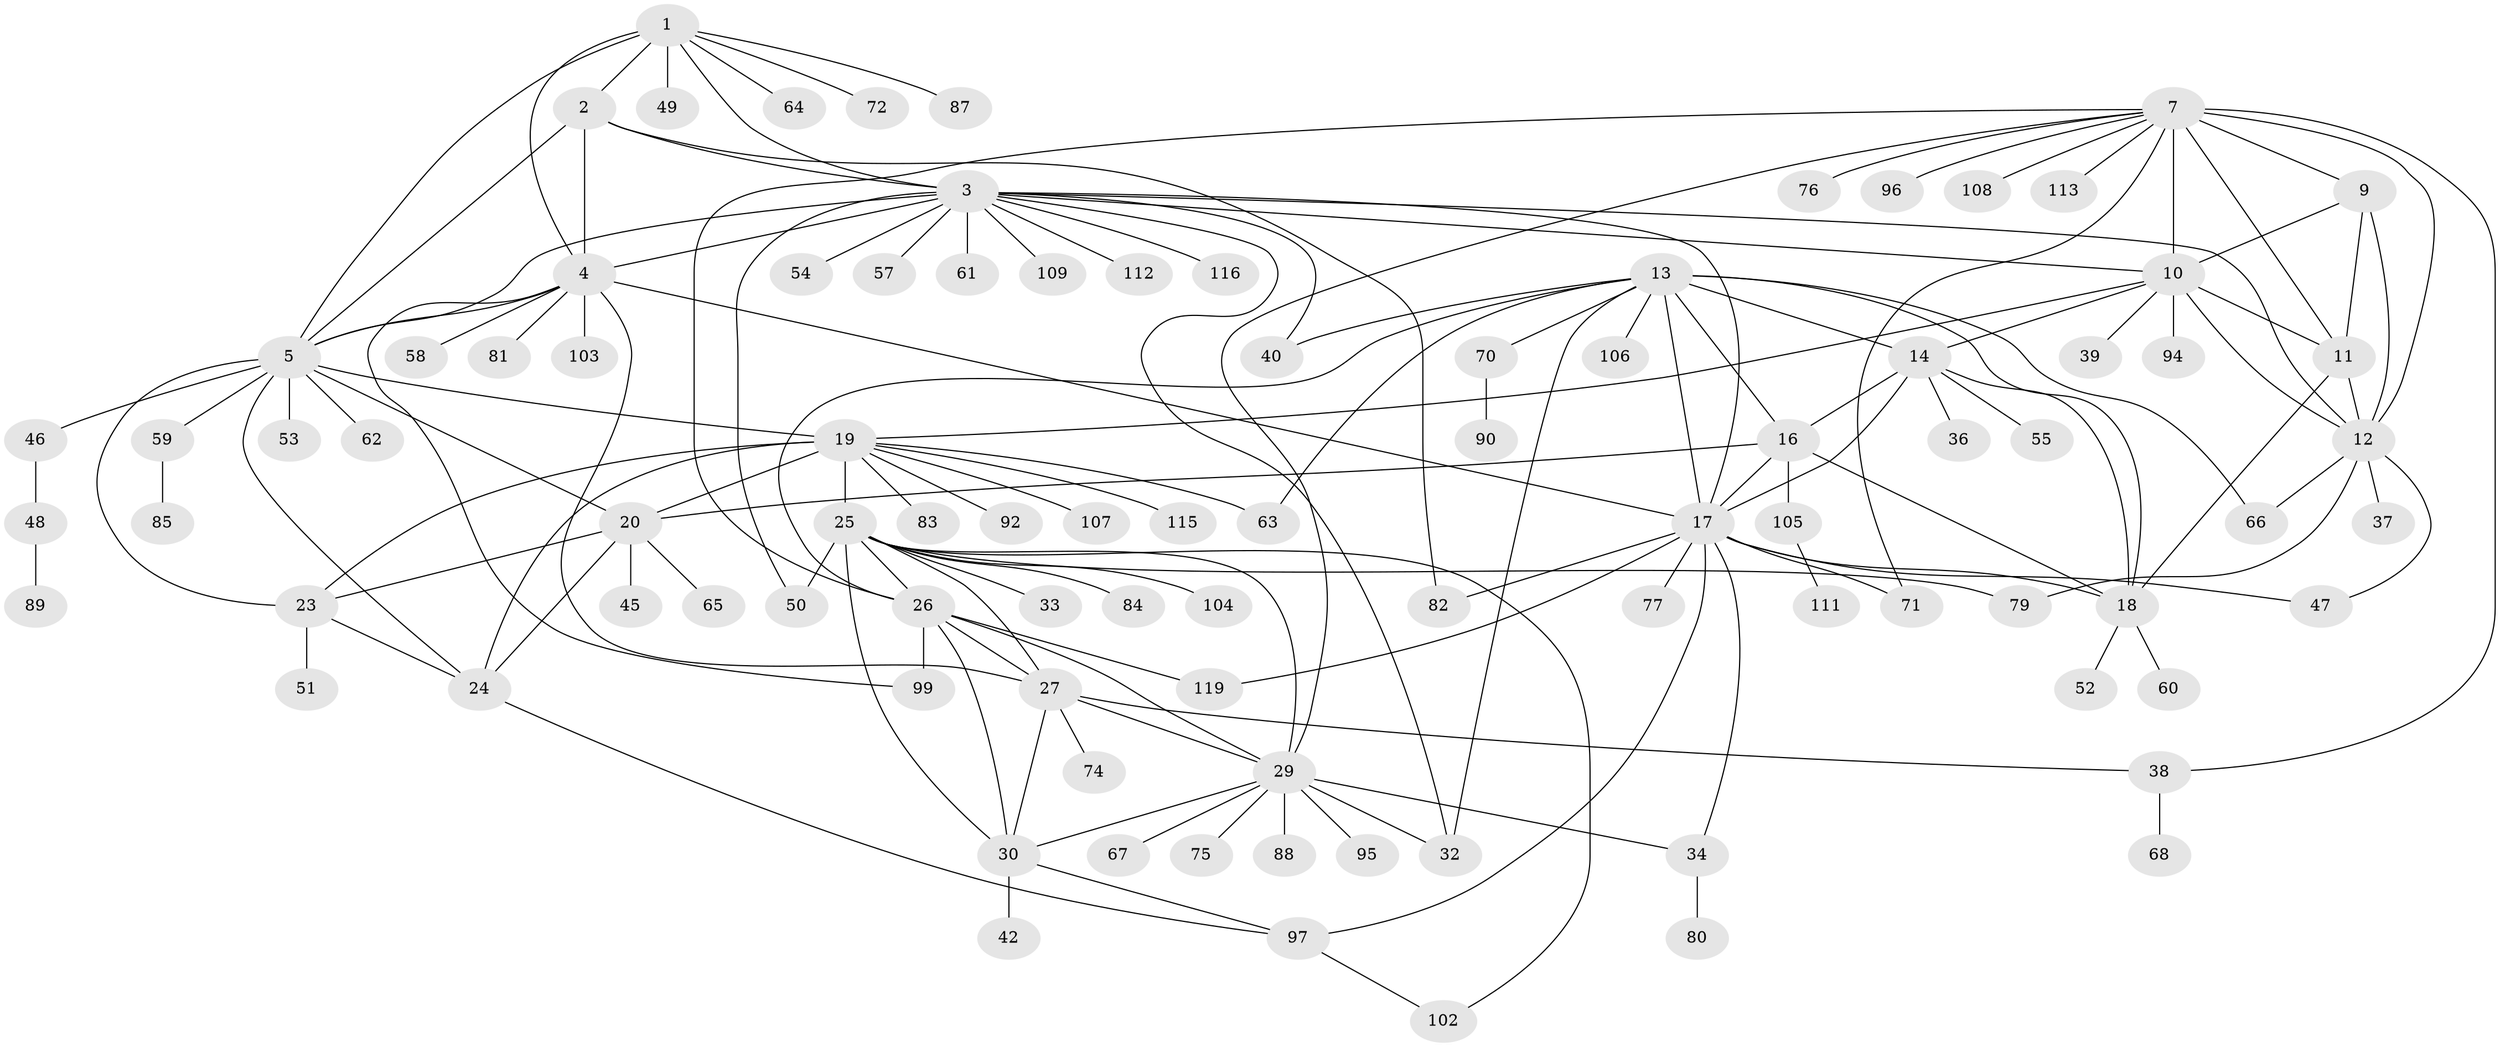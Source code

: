 // original degree distribution, {9: 0.049586776859504134, 5: 0.01652892561983471, 17: 0.008264462809917356, 12: 0.008264462809917356, 7: 0.04132231404958678, 6: 0.03305785123966942, 11: 0.03305785123966942, 8: 0.04132231404958678, 13: 0.01652892561983471, 1: 0.5041322314049587, 3: 0.04132231404958678, 4: 0.024793388429752067, 2: 0.18181818181818182}
// Generated by graph-tools (version 1.1) at 2025/42/03/06/25 10:42:09]
// undirected, 94 vertices, 150 edges
graph export_dot {
graph [start="1"]
  node [color=gray90,style=filled];
  1;
  2 [super="+6"];
  3 [super="+44"];
  4 [super="+86"];
  5 [super="+22"];
  7 [super="+8"];
  9;
  10 [super="+93"];
  11 [super="+35"];
  12 [super="+121"];
  13 [super="+15"];
  14 [super="+101"];
  16 [super="+31"];
  17 [super="+43"];
  18;
  19 [super="+21"];
  20 [super="+73"];
  23;
  24;
  25 [super="+28"];
  26 [super="+98"];
  27 [super="+69"];
  29 [super="+91"];
  30 [super="+100"];
  32 [super="+56"];
  33;
  34 [super="+41"];
  36;
  37;
  38 [super="+118"];
  39;
  40;
  42;
  45;
  46;
  47;
  48 [super="+114"];
  49;
  50;
  51 [super="+110"];
  52;
  53;
  54;
  55;
  57;
  58;
  59;
  60;
  61;
  62;
  63;
  64 [super="+78"];
  65;
  66;
  67;
  68;
  70;
  71;
  72;
  74;
  75;
  76;
  77;
  79;
  80;
  81;
  82;
  83;
  84;
  85;
  87;
  88;
  89;
  90 [super="+117"];
  92;
  94;
  95;
  96;
  97;
  99;
  102;
  103;
  104;
  105 [super="+120"];
  106;
  107;
  108;
  109;
  111;
  112;
  113;
  115;
  116;
  119;
  1 -- 2 [weight=2];
  1 -- 3;
  1 -- 4;
  1 -- 5;
  1 -- 49;
  1 -- 64;
  1 -- 72;
  1 -- 87;
  2 -- 3 [weight=2];
  2 -- 4 [weight=2];
  2 -- 5 [weight=2];
  2 -- 82;
  3 -- 4;
  3 -- 5;
  3 -- 12;
  3 -- 32;
  3 -- 40;
  3 -- 50;
  3 -- 54;
  3 -- 57;
  3 -- 61;
  3 -- 109;
  3 -- 112;
  3 -- 116;
  3 -- 10;
  3 -- 17;
  4 -- 5;
  4 -- 17;
  4 -- 27;
  4 -- 58;
  4 -- 81;
  4 -- 99;
  4 -- 103;
  5 -- 46;
  5 -- 19 [weight=2];
  5 -- 20;
  5 -- 53;
  5 -- 23;
  5 -- 24;
  5 -- 59;
  5 -- 62;
  7 -- 9 [weight=2];
  7 -- 10 [weight=2];
  7 -- 11 [weight=2];
  7 -- 12 [weight=2];
  7 -- 29;
  7 -- 96;
  7 -- 38;
  7 -- 71;
  7 -- 76;
  7 -- 108;
  7 -- 113;
  7 -- 26;
  9 -- 10;
  9 -- 11;
  9 -- 12;
  10 -- 11;
  10 -- 12;
  10 -- 39;
  10 -- 94;
  10 -- 14;
  10 -- 19;
  11 -- 12;
  11 -- 18;
  12 -- 37;
  12 -- 47;
  12 -- 66;
  12 -- 79;
  13 -- 14 [weight=2];
  13 -- 16 [weight=2];
  13 -- 17 [weight=2];
  13 -- 18 [weight=2];
  13 -- 26;
  13 -- 63;
  13 -- 106;
  13 -- 66;
  13 -- 70;
  13 -- 40;
  13 -- 32;
  14 -- 16;
  14 -- 17;
  14 -- 18;
  14 -- 36;
  14 -- 55;
  16 -- 17;
  16 -- 18;
  16 -- 20;
  16 -- 105;
  17 -- 18;
  17 -- 34;
  17 -- 47;
  17 -- 71;
  17 -- 77;
  17 -- 82;
  17 -- 119;
  17 -- 97;
  18 -- 52;
  18 -- 60;
  19 -- 20 [weight=2];
  19 -- 23 [weight=2];
  19 -- 24 [weight=2];
  19 -- 107;
  19 -- 83;
  19 -- 115;
  19 -- 92;
  19 -- 63;
  19 -- 25;
  20 -- 23;
  20 -- 24;
  20 -- 45;
  20 -- 65;
  23 -- 24;
  23 -- 51;
  24 -- 97;
  25 -- 26 [weight=2];
  25 -- 27 [weight=2];
  25 -- 29 [weight=2];
  25 -- 30 [weight=2];
  25 -- 79;
  25 -- 102;
  25 -- 104;
  25 -- 33;
  25 -- 50;
  25 -- 84;
  26 -- 27;
  26 -- 29;
  26 -- 30;
  26 -- 99;
  26 -- 119;
  27 -- 29;
  27 -- 30;
  27 -- 74;
  27 -- 38;
  29 -- 30;
  29 -- 32;
  29 -- 34;
  29 -- 67;
  29 -- 75;
  29 -- 88;
  29 -- 95;
  30 -- 42;
  30 -- 97;
  34 -- 80;
  38 -- 68;
  46 -- 48;
  48 -- 89;
  59 -- 85;
  70 -- 90;
  97 -- 102;
  105 -- 111;
}
